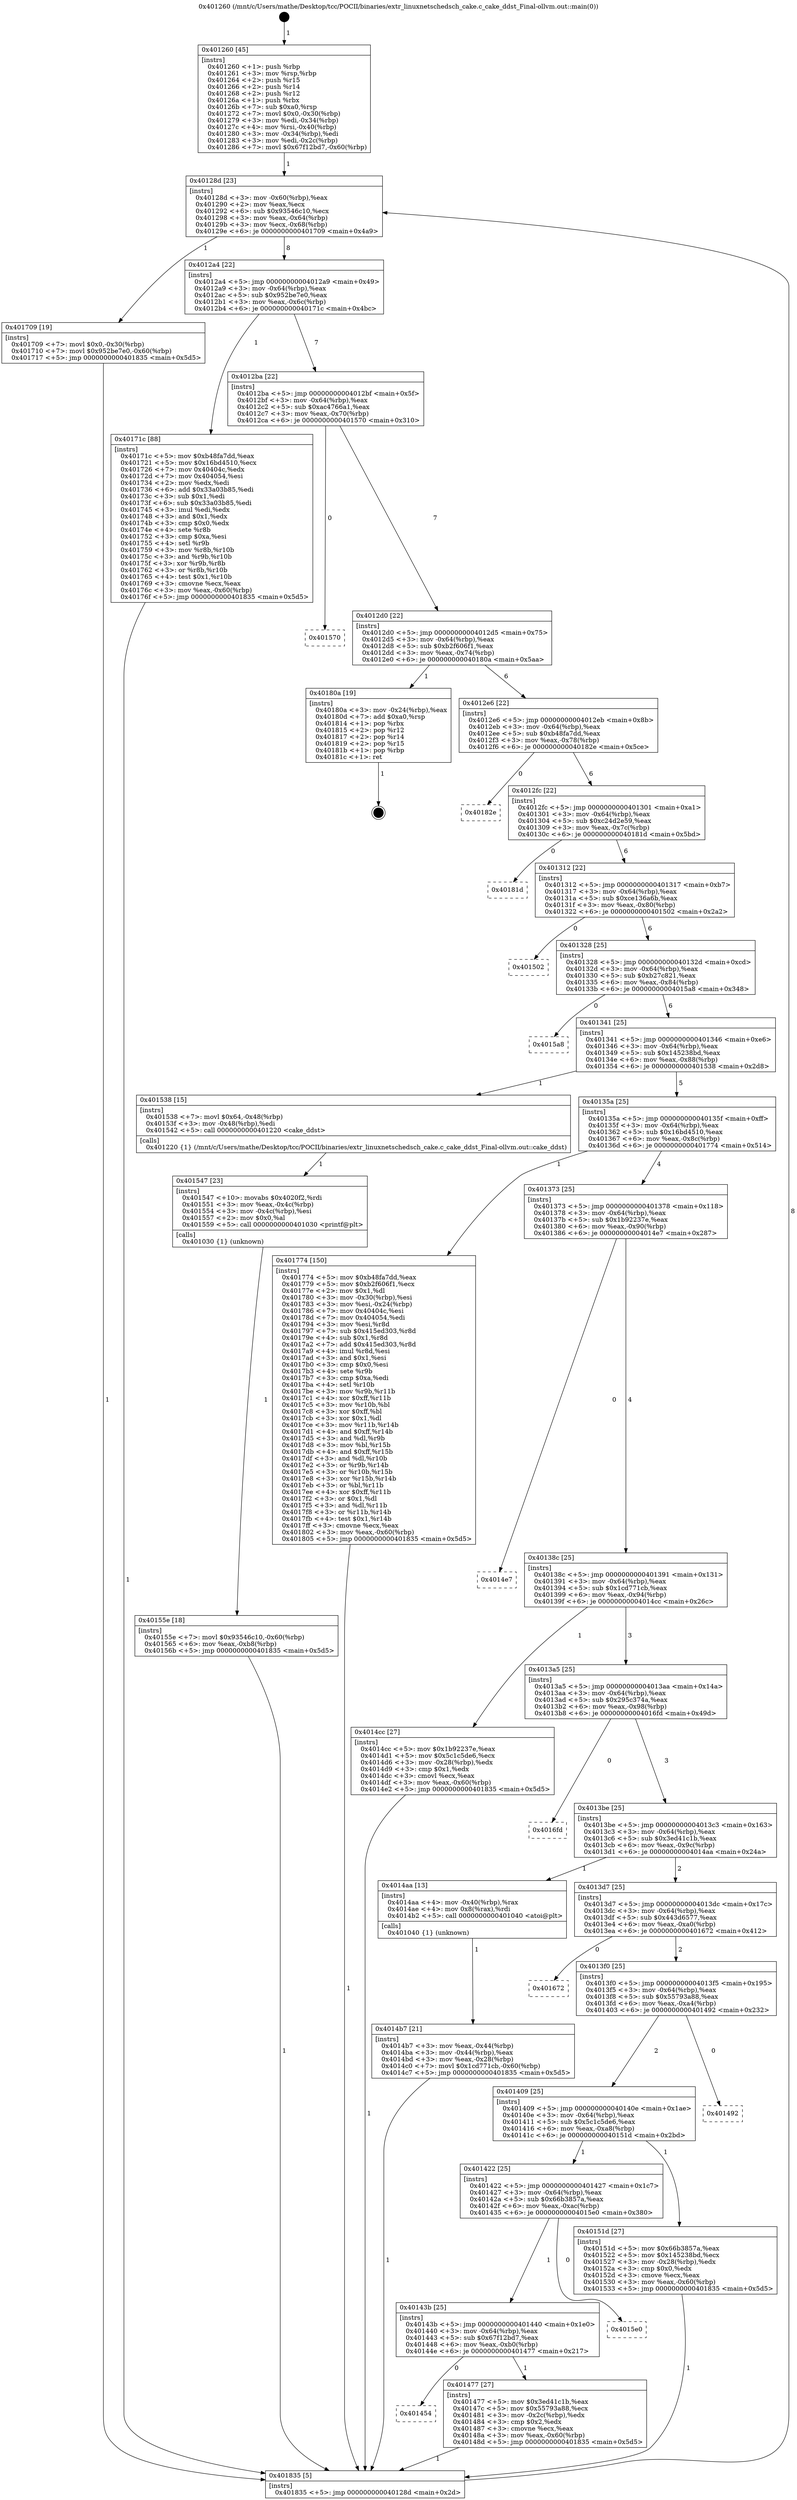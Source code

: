 digraph "0x401260" {
  label = "0x401260 (/mnt/c/Users/mathe/Desktop/tcc/POCII/binaries/extr_linuxnetschedsch_cake.c_cake_ddst_Final-ollvm.out::main(0))"
  labelloc = "t"
  node[shape=record]

  Entry [label="",width=0.3,height=0.3,shape=circle,fillcolor=black,style=filled]
  "0x40128d" [label="{
     0x40128d [23]\l
     | [instrs]\l
     &nbsp;&nbsp;0x40128d \<+3\>: mov -0x60(%rbp),%eax\l
     &nbsp;&nbsp;0x401290 \<+2\>: mov %eax,%ecx\l
     &nbsp;&nbsp;0x401292 \<+6\>: sub $0x93546c10,%ecx\l
     &nbsp;&nbsp;0x401298 \<+3\>: mov %eax,-0x64(%rbp)\l
     &nbsp;&nbsp;0x40129b \<+3\>: mov %ecx,-0x68(%rbp)\l
     &nbsp;&nbsp;0x40129e \<+6\>: je 0000000000401709 \<main+0x4a9\>\l
  }"]
  "0x401709" [label="{
     0x401709 [19]\l
     | [instrs]\l
     &nbsp;&nbsp;0x401709 \<+7\>: movl $0x0,-0x30(%rbp)\l
     &nbsp;&nbsp;0x401710 \<+7\>: movl $0x952be7e0,-0x60(%rbp)\l
     &nbsp;&nbsp;0x401717 \<+5\>: jmp 0000000000401835 \<main+0x5d5\>\l
  }"]
  "0x4012a4" [label="{
     0x4012a4 [22]\l
     | [instrs]\l
     &nbsp;&nbsp;0x4012a4 \<+5\>: jmp 00000000004012a9 \<main+0x49\>\l
     &nbsp;&nbsp;0x4012a9 \<+3\>: mov -0x64(%rbp),%eax\l
     &nbsp;&nbsp;0x4012ac \<+5\>: sub $0x952be7e0,%eax\l
     &nbsp;&nbsp;0x4012b1 \<+3\>: mov %eax,-0x6c(%rbp)\l
     &nbsp;&nbsp;0x4012b4 \<+6\>: je 000000000040171c \<main+0x4bc\>\l
  }"]
  Exit [label="",width=0.3,height=0.3,shape=circle,fillcolor=black,style=filled,peripheries=2]
  "0x40171c" [label="{
     0x40171c [88]\l
     | [instrs]\l
     &nbsp;&nbsp;0x40171c \<+5\>: mov $0xb48fa7dd,%eax\l
     &nbsp;&nbsp;0x401721 \<+5\>: mov $0x16bd4510,%ecx\l
     &nbsp;&nbsp;0x401726 \<+7\>: mov 0x40404c,%edx\l
     &nbsp;&nbsp;0x40172d \<+7\>: mov 0x404054,%esi\l
     &nbsp;&nbsp;0x401734 \<+2\>: mov %edx,%edi\l
     &nbsp;&nbsp;0x401736 \<+6\>: add $0x33a03b85,%edi\l
     &nbsp;&nbsp;0x40173c \<+3\>: sub $0x1,%edi\l
     &nbsp;&nbsp;0x40173f \<+6\>: sub $0x33a03b85,%edi\l
     &nbsp;&nbsp;0x401745 \<+3\>: imul %edi,%edx\l
     &nbsp;&nbsp;0x401748 \<+3\>: and $0x1,%edx\l
     &nbsp;&nbsp;0x40174b \<+3\>: cmp $0x0,%edx\l
     &nbsp;&nbsp;0x40174e \<+4\>: sete %r8b\l
     &nbsp;&nbsp;0x401752 \<+3\>: cmp $0xa,%esi\l
     &nbsp;&nbsp;0x401755 \<+4\>: setl %r9b\l
     &nbsp;&nbsp;0x401759 \<+3\>: mov %r8b,%r10b\l
     &nbsp;&nbsp;0x40175c \<+3\>: and %r9b,%r10b\l
     &nbsp;&nbsp;0x40175f \<+3\>: xor %r9b,%r8b\l
     &nbsp;&nbsp;0x401762 \<+3\>: or %r8b,%r10b\l
     &nbsp;&nbsp;0x401765 \<+4\>: test $0x1,%r10b\l
     &nbsp;&nbsp;0x401769 \<+3\>: cmovne %ecx,%eax\l
     &nbsp;&nbsp;0x40176c \<+3\>: mov %eax,-0x60(%rbp)\l
     &nbsp;&nbsp;0x40176f \<+5\>: jmp 0000000000401835 \<main+0x5d5\>\l
  }"]
  "0x4012ba" [label="{
     0x4012ba [22]\l
     | [instrs]\l
     &nbsp;&nbsp;0x4012ba \<+5\>: jmp 00000000004012bf \<main+0x5f\>\l
     &nbsp;&nbsp;0x4012bf \<+3\>: mov -0x64(%rbp),%eax\l
     &nbsp;&nbsp;0x4012c2 \<+5\>: sub $0xac4766a1,%eax\l
     &nbsp;&nbsp;0x4012c7 \<+3\>: mov %eax,-0x70(%rbp)\l
     &nbsp;&nbsp;0x4012ca \<+6\>: je 0000000000401570 \<main+0x310\>\l
  }"]
  "0x40155e" [label="{
     0x40155e [18]\l
     | [instrs]\l
     &nbsp;&nbsp;0x40155e \<+7\>: movl $0x93546c10,-0x60(%rbp)\l
     &nbsp;&nbsp;0x401565 \<+6\>: mov %eax,-0xb8(%rbp)\l
     &nbsp;&nbsp;0x40156b \<+5\>: jmp 0000000000401835 \<main+0x5d5\>\l
  }"]
  "0x401570" [label="{
     0x401570\l
  }", style=dashed]
  "0x4012d0" [label="{
     0x4012d0 [22]\l
     | [instrs]\l
     &nbsp;&nbsp;0x4012d0 \<+5\>: jmp 00000000004012d5 \<main+0x75\>\l
     &nbsp;&nbsp;0x4012d5 \<+3\>: mov -0x64(%rbp),%eax\l
     &nbsp;&nbsp;0x4012d8 \<+5\>: sub $0xb2f606f1,%eax\l
     &nbsp;&nbsp;0x4012dd \<+3\>: mov %eax,-0x74(%rbp)\l
     &nbsp;&nbsp;0x4012e0 \<+6\>: je 000000000040180a \<main+0x5aa\>\l
  }"]
  "0x401547" [label="{
     0x401547 [23]\l
     | [instrs]\l
     &nbsp;&nbsp;0x401547 \<+10\>: movabs $0x4020f2,%rdi\l
     &nbsp;&nbsp;0x401551 \<+3\>: mov %eax,-0x4c(%rbp)\l
     &nbsp;&nbsp;0x401554 \<+3\>: mov -0x4c(%rbp),%esi\l
     &nbsp;&nbsp;0x401557 \<+2\>: mov $0x0,%al\l
     &nbsp;&nbsp;0x401559 \<+5\>: call 0000000000401030 \<printf@plt\>\l
     | [calls]\l
     &nbsp;&nbsp;0x401030 \{1\} (unknown)\l
  }"]
  "0x40180a" [label="{
     0x40180a [19]\l
     | [instrs]\l
     &nbsp;&nbsp;0x40180a \<+3\>: mov -0x24(%rbp),%eax\l
     &nbsp;&nbsp;0x40180d \<+7\>: add $0xa0,%rsp\l
     &nbsp;&nbsp;0x401814 \<+1\>: pop %rbx\l
     &nbsp;&nbsp;0x401815 \<+2\>: pop %r12\l
     &nbsp;&nbsp;0x401817 \<+2\>: pop %r14\l
     &nbsp;&nbsp;0x401819 \<+2\>: pop %r15\l
     &nbsp;&nbsp;0x40181b \<+1\>: pop %rbp\l
     &nbsp;&nbsp;0x40181c \<+1\>: ret\l
  }"]
  "0x4012e6" [label="{
     0x4012e6 [22]\l
     | [instrs]\l
     &nbsp;&nbsp;0x4012e6 \<+5\>: jmp 00000000004012eb \<main+0x8b\>\l
     &nbsp;&nbsp;0x4012eb \<+3\>: mov -0x64(%rbp),%eax\l
     &nbsp;&nbsp;0x4012ee \<+5\>: sub $0xb48fa7dd,%eax\l
     &nbsp;&nbsp;0x4012f3 \<+3\>: mov %eax,-0x78(%rbp)\l
     &nbsp;&nbsp;0x4012f6 \<+6\>: je 000000000040182e \<main+0x5ce\>\l
  }"]
  "0x4014b7" [label="{
     0x4014b7 [21]\l
     | [instrs]\l
     &nbsp;&nbsp;0x4014b7 \<+3\>: mov %eax,-0x44(%rbp)\l
     &nbsp;&nbsp;0x4014ba \<+3\>: mov -0x44(%rbp),%eax\l
     &nbsp;&nbsp;0x4014bd \<+3\>: mov %eax,-0x28(%rbp)\l
     &nbsp;&nbsp;0x4014c0 \<+7\>: movl $0x1cd771cb,-0x60(%rbp)\l
     &nbsp;&nbsp;0x4014c7 \<+5\>: jmp 0000000000401835 \<main+0x5d5\>\l
  }"]
  "0x40182e" [label="{
     0x40182e\l
  }", style=dashed]
  "0x4012fc" [label="{
     0x4012fc [22]\l
     | [instrs]\l
     &nbsp;&nbsp;0x4012fc \<+5\>: jmp 0000000000401301 \<main+0xa1\>\l
     &nbsp;&nbsp;0x401301 \<+3\>: mov -0x64(%rbp),%eax\l
     &nbsp;&nbsp;0x401304 \<+5\>: sub $0xc24d2e59,%eax\l
     &nbsp;&nbsp;0x401309 \<+3\>: mov %eax,-0x7c(%rbp)\l
     &nbsp;&nbsp;0x40130c \<+6\>: je 000000000040181d \<main+0x5bd\>\l
  }"]
  "0x401260" [label="{
     0x401260 [45]\l
     | [instrs]\l
     &nbsp;&nbsp;0x401260 \<+1\>: push %rbp\l
     &nbsp;&nbsp;0x401261 \<+3\>: mov %rsp,%rbp\l
     &nbsp;&nbsp;0x401264 \<+2\>: push %r15\l
     &nbsp;&nbsp;0x401266 \<+2\>: push %r14\l
     &nbsp;&nbsp;0x401268 \<+2\>: push %r12\l
     &nbsp;&nbsp;0x40126a \<+1\>: push %rbx\l
     &nbsp;&nbsp;0x40126b \<+7\>: sub $0xa0,%rsp\l
     &nbsp;&nbsp;0x401272 \<+7\>: movl $0x0,-0x30(%rbp)\l
     &nbsp;&nbsp;0x401279 \<+3\>: mov %edi,-0x34(%rbp)\l
     &nbsp;&nbsp;0x40127c \<+4\>: mov %rsi,-0x40(%rbp)\l
     &nbsp;&nbsp;0x401280 \<+3\>: mov -0x34(%rbp),%edi\l
     &nbsp;&nbsp;0x401283 \<+3\>: mov %edi,-0x2c(%rbp)\l
     &nbsp;&nbsp;0x401286 \<+7\>: movl $0x67f12bd7,-0x60(%rbp)\l
  }"]
  "0x40181d" [label="{
     0x40181d\l
  }", style=dashed]
  "0x401312" [label="{
     0x401312 [22]\l
     | [instrs]\l
     &nbsp;&nbsp;0x401312 \<+5\>: jmp 0000000000401317 \<main+0xb7\>\l
     &nbsp;&nbsp;0x401317 \<+3\>: mov -0x64(%rbp),%eax\l
     &nbsp;&nbsp;0x40131a \<+5\>: sub $0xce136a6b,%eax\l
     &nbsp;&nbsp;0x40131f \<+3\>: mov %eax,-0x80(%rbp)\l
     &nbsp;&nbsp;0x401322 \<+6\>: je 0000000000401502 \<main+0x2a2\>\l
  }"]
  "0x401835" [label="{
     0x401835 [5]\l
     | [instrs]\l
     &nbsp;&nbsp;0x401835 \<+5\>: jmp 000000000040128d \<main+0x2d\>\l
  }"]
  "0x401502" [label="{
     0x401502\l
  }", style=dashed]
  "0x401328" [label="{
     0x401328 [25]\l
     | [instrs]\l
     &nbsp;&nbsp;0x401328 \<+5\>: jmp 000000000040132d \<main+0xcd\>\l
     &nbsp;&nbsp;0x40132d \<+3\>: mov -0x64(%rbp),%eax\l
     &nbsp;&nbsp;0x401330 \<+5\>: sub $0xb27c821,%eax\l
     &nbsp;&nbsp;0x401335 \<+6\>: mov %eax,-0x84(%rbp)\l
     &nbsp;&nbsp;0x40133b \<+6\>: je 00000000004015a8 \<main+0x348\>\l
  }"]
  "0x401454" [label="{
     0x401454\l
  }", style=dashed]
  "0x4015a8" [label="{
     0x4015a8\l
  }", style=dashed]
  "0x401341" [label="{
     0x401341 [25]\l
     | [instrs]\l
     &nbsp;&nbsp;0x401341 \<+5\>: jmp 0000000000401346 \<main+0xe6\>\l
     &nbsp;&nbsp;0x401346 \<+3\>: mov -0x64(%rbp),%eax\l
     &nbsp;&nbsp;0x401349 \<+5\>: sub $0x145238bd,%eax\l
     &nbsp;&nbsp;0x40134e \<+6\>: mov %eax,-0x88(%rbp)\l
     &nbsp;&nbsp;0x401354 \<+6\>: je 0000000000401538 \<main+0x2d8\>\l
  }"]
  "0x401477" [label="{
     0x401477 [27]\l
     | [instrs]\l
     &nbsp;&nbsp;0x401477 \<+5\>: mov $0x3ed41c1b,%eax\l
     &nbsp;&nbsp;0x40147c \<+5\>: mov $0x55793a88,%ecx\l
     &nbsp;&nbsp;0x401481 \<+3\>: mov -0x2c(%rbp),%edx\l
     &nbsp;&nbsp;0x401484 \<+3\>: cmp $0x2,%edx\l
     &nbsp;&nbsp;0x401487 \<+3\>: cmovne %ecx,%eax\l
     &nbsp;&nbsp;0x40148a \<+3\>: mov %eax,-0x60(%rbp)\l
     &nbsp;&nbsp;0x40148d \<+5\>: jmp 0000000000401835 \<main+0x5d5\>\l
  }"]
  "0x401538" [label="{
     0x401538 [15]\l
     | [instrs]\l
     &nbsp;&nbsp;0x401538 \<+7\>: movl $0x64,-0x48(%rbp)\l
     &nbsp;&nbsp;0x40153f \<+3\>: mov -0x48(%rbp),%edi\l
     &nbsp;&nbsp;0x401542 \<+5\>: call 0000000000401220 \<cake_ddst\>\l
     | [calls]\l
     &nbsp;&nbsp;0x401220 \{1\} (/mnt/c/Users/mathe/Desktop/tcc/POCII/binaries/extr_linuxnetschedsch_cake.c_cake_ddst_Final-ollvm.out::cake_ddst)\l
  }"]
  "0x40135a" [label="{
     0x40135a [25]\l
     | [instrs]\l
     &nbsp;&nbsp;0x40135a \<+5\>: jmp 000000000040135f \<main+0xff\>\l
     &nbsp;&nbsp;0x40135f \<+3\>: mov -0x64(%rbp),%eax\l
     &nbsp;&nbsp;0x401362 \<+5\>: sub $0x16bd4510,%eax\l
     &nbsp;&nbsp;0x401367 \<+6\>: mov %eax,-0x8c(%rbp)\l
     &nbsp;&nbsp;0x40136d \<+6\>: je 0000000000401774 \<main+0x514\>\l
  }"]
  "0x40143b" [label="{
     0x40143b [25]\l
     | [instrs]\l
     &nbsp;&nbsp;0x40143b \<+5\>: jmp 0000000000401440 \<main+0x1e0\>\l
     &nbsp;&nbsp;0x401440 \<+3\>: mov -0x64(%rbp),%eax\l
     &nbsp;&nbsp;0x401443 \<+5\>: sub $0x67f12bd7,%eax\l
     &nbsp;&nbsp;0x401448 \<+6\>: mov %eax,-0xb0(%rbp)\l
     &nbsp;&nbsp;0x40144e \<+6\>: je 0000000000401477 \<main+0x217\>\l
  }"]
  "0x401774" [label="{
     0x401774 [150]\l
     | [instrs]\l
     &nbsp;&nbsp;0x401774 \<+5\>: mov $0xb48fa7dd,%eax\l
     &nbsp;&nbsp;0x401779 \<+5\>: mov $0xb2f606f1,%ecx\l
     &nbsp;&nbsp;0x40177e \<+2\>: mov $0x1,%dl\l
     &nbsp;&nbsp;0x401780 \<+3\>: mov -0x30(%rbp),%esi\l
     &nbsp;&nbsp;0x401783 \<+3\>: mov %esi,-0x24(%rbp)\l
     &nbsp;&nbsp;0x401786 \<+7\>: mov 0x40404c,%esi\l
     &nbsp;&nbsp;0x40178d \<+7\>: mov 0x404054,%edi\l
     &nbsp;&nbsp;0x401794 \<+3\>: mov %esi,%r8d\l
     &nbsp;&nbsp;0x401797 \<+7\>: sub $0x415ed303,%r8d\l
     &nbsp;&nbsp;0x40179e \<+4\>: sub $0x1,%r8d\l
     &nbsp;&nbsp;0x4017a2 \<+7\>: add $0x415ed303,%r8d\l
     &nbsp;&nbsp;0x4017a9 \<+4\>: imul %r8d,%esi\l
     &nbsp;&nbsp;0x4017ad \<+3\>: and $0x1,%esi\l
     &nbsp;&nbsp;0x4017b0 \<+3\>: cmp $0x0,%esi\l
     &nbsp;&nbsp;0x4017b3 \<+4\>: sete %r9b\l
     &nbsp;&nbsp;0x4017b7 \<+3\>: cmp $0xa,%edi\l
     &nbsp;&nbsp;0x4017ba \<+4\>: setl %r10b\l
     &nbsp;&nbsp;0x4017be \<+3\>: mov %r9b,%r11b\l
     &nbsp;&nbsp;0x4017c1 \<+4\>: xor $0xff,%r11b\l
     &nbsp;&nbsp;0x4017c5 \<+3\>: mov %r10b,%bl\l
     &nbsp;&nbsp;0x4017c8 \<+3\>: xor $0xff,%bl\l
     &nbsp;&nbsp;0x4017cb \<+3\>: xor $0x1,%dl\l
     &nbsp;&nbsp;0x4017ce \<+3\>: mov %r11b,%r14b\l
     &nbsp;&nbsp;0x4017d1 \<+4\>: and $0xff,%r14b\l
     &nbsp;&nbsp;0x4017d5 \<+3\>: and %dl,%r9b\l
     &nbsp;&nbsp;0x4017d8 \<+3\>: mov %bl,%r15b\l
     &nbsp;&nbsp;0x4017db \<+4\>: and $0xff,%r15b\l
     &nbsp;&nbsp;0x4017df \<+3\>: and %dl,%r10b\l
     &nbsp;&nbsp;0x4017e2 \<+3\>: or %r9b,%r14b\l
     &nbsp;&nbsp;0x4017e5 \<+3\>: or %r10b,%r15b\l
     &nbsp;&nbsp;0x4017e8 \<+3\>: xor %r15b,%r14b\l
     &nbsp;&nbsp;0x4017eb \<+3\>: or %bl,%r11b\l
     &nbsp;&nbsp;0x4017ee \<+4\>: xor $0xff,%r11b\l
     &nbsp;&nbsp;0x4017f2 \<+3\>: or $0x1,%dl\l
     &nbsp;&nbsp;0x4017f5 \<+3\>: and %dl,%r11b\l
     &nbsp;&nbsp;0x4017f8 \<+3\>: or %r11b,%r14b\l
     &nbsp;&nbsp;0x4017fb \<+4\>: test $0x1,%r14b\l
     &nbsp;&nbsp;0x4017ff \<+3\>: cmovne %ecx,%eax\l
     &nbsp;&nbsp;0x401802 \<+3\>: mov %eax,-0x60(%rbp)\l
     &nbsp;&nbsp;0x401805 \<+5\>: jmp 0000000000401835 \<main+0x5d5\>\l
  }"]
  "0x401373" [label="{
     0x401373 [25]\l
     | [instrs]\l
     &nbsp;&nbsp;0x401373 \<+5\>: jmp 0000000000401378 \<main+0x118\>\l
     &nbsp;&nbsp;0x401378 \<+3\>: mov -0x64(%rbp),%eax\l
     &nbsp;&nbsp;0x40137b \<+5\>: sub $0x1b92237e,%eax\l
     &nbsp;&nbsp;0x401380 \<+6\>: mov %eax,-0x90(%rbp)\l
     &nbsp;&nbsp;0x401386 \<+6\>: je 00000000004014e7 \<main+0x287\>\l
  }"]
  "0x4015e0" [label="{
     0x4015e0\l
  }", style=dashed]
  "0x4014e7" [label="{
     0x4014e7\l
  }", style=dashed]
  "0x40138c" [label="{
     0x40138c [25]\l
     | [instrs]\l
     &nbsp;&nbsp;0x40138c \<+5\>: jmp 0000000000401391 \<main+0x131\>\l
     &nbsp;&nbsp;0x401391 \<+3\>: mov -0x64(%rbp),%eax\l
     &nbsp;&nbsp;0x401394 \<+5\>: sub $0x1cd771cb,%eax\l
     &nbsp;&nbsp;0x401399 \<+6\>: mov %eax,-0x94(%rbp)\l
     &nbsp;&nbsp;0x40139f \<+6\>: je 00000000004014cc \<main+0x26c\>\l
  }"]
  "0x401422" [label="{
     0x401422 [25]\l
     | [instrs]\l
     &nbsp;&nbsp;0x401422 \<+5\>: jmp 0000000000401427 \<main+0x1c7\>\l
     &nbsp;&nbsp;0x401427 \<+3\>: mov -0x64(%rbp),%eax\l
     &nbsp;&nbsp;0x40142a \<+5\>: sub $0x66b3857a,%eax\l
     &nbsp;&nbsp;0x40142f \<+6\>: mov %eax,-0xac(%rbp)\l
     &nbsp;&nbsp;0x401435 \<+6\>: je 00000000004015e0 \<main+0x380\>\l
  }"]
  "0x4014cc" [label="{
     0x4014cc [27]\l
     | [instrs]\l
     &nbsp;&nbsp;0x4014cc \<+5\>: mov $0x1b92237e,%eax\l
     &nbsp;&nbsp;0x4014d1 \<+5\>: mov $0x5c1c5de6,%ecx\l
     &nbsp;&nbsp;0x4014d6 \<+3\>: mov -0x28(%rbp),%edx\l
     &nbsp;&nbsp;0x4014d9 \<+3\>: cmp $0x1,%edx\l
     &nbsp;&nbsp;0x4014dc \<+3\>: cmovl %ecx,%eax\l
     &nbsp;&nbsp;0x4014df \<+3\>: mov %eax,-0x60(%rbp)\l
     &nbsp;&nbsp;0x4014e2 \<+5\>: jmp 0000000000401835 \<main+0x5d5\>\l
  }"]
  "0x4013a5" [label="{
     0x4013a5 [25]\l
     | [instrs]\l
     &nbsp;&nbsp;0x4013a5 \<+5\>: jmp 00000000004013aa \<main+0x14a\>\l
     &nbsp;&nbsp;0x4013aa \<+3\>: mov -0x64(%rbp),%eax\l
     &nbsp;&nbsp;0x4013ad \<+5\>: sub $0x295c374a,%eax\l
     &nbsp;&nbsp;0x4013b2 \<+6\>: mov %eax,-0x98(%rbp)\l
     &nbsp;&nbsp;0x4013b8 \<+6\>: je 00000000004016fd \<main+0x49d\>\l
  }"]
  "0x40151d" [label="{
     0x40151d [27]\l
     | [instrs]\l
     &nbsp;&nbsp;0x40151d \<+5\>: mov $0x66b3857a,%eax\l
     &nbsp;&nbsp;0x401522 \<+5\>: mov $0x145238bd,%ecx\l
     &nbsp;&nbsp;0x401527 \<+3\>: mov -0x28(%rbp),%edx\l
     &nbsp;&nbsp;0x40152a \<+3\>: cmp $0x0,%edx\l
     &nbsp;&nbsp;0x40152d \<+3\>: cmove %ecx,%eax\l
     &nbsp;&nbsp;0x401530 \<+3\>: mov %eax,-0x60(%rbp)\l
     &nbsp;&nbsp;0x401533 \<+5\>: jmp 0000000000401835 \<main+0x5d5\>\l
  }"]
  "0x4016fd" [label="{
     0x4016fd\l
  }", style=dashed]
  "0x4013be" [label="{
     0x4013be [25]\l
     | [instrs]\l
     &nbsp;&nbsp;0x4013be \<+5\>: jmp 00000000004013c3 \<main+0x163\>\l
     &nbsp;&nbsp;0x4013c3 \<+3\>: mov -0x64(%rbp),%eax\l
     &nbsp;&nbsp;0x4013c6 \<+5\>: sub $0x3ed41c1b,%eax\l
     &nbsp;&nbsp;0x4013cb \<+6\>: mov %eax,-0x9c(%rbp)\l
     &nbsp;&nbsp;0x4013d1 \<+6\>: je 00000000004014aa \<main+0x24a\>\l
  }"]
  "0x401409" [label="{
     0x401409 [25]\l
     | [instrs]\l
     &nbsp;&nbsp;0x401409 \<+5\>: jmp 000000000040140e \<main+0x1ae\>\l
     &nbsp;&nbsp;0x40140e \<+3\>: mov -0x64(%rbp),%eax\l
     &nbsp;&nbsp;0x401411 \<+5\>: sub $0x5c1c5de6,%eax\l
     &nbsp;&nbsp;0x401416 \<+6\>: mov %eax,-0xa8(%rbp)\l
     &nbsp;&nbsp;0x40141c \<+6\>: je 000000000040151d \<main+0x2bd\>\l
  }"]
  "0x4014aa" [label="{
     0x4014aa [13]\l
     | [instrs]\l
     &nbsp;&nbsp;0x4014aa \<+4\>: mov -0x40(%rbp),%rax\l
     &nbsp;&nbsp;0x4014ae \<+4\>: mov 0x8(%rax),%rdi\l
     &nbsp;&nbsp;0x4014b2 \<+5\>: call 0000000000401040 \<atoi@plt\>\l
     | [calls]\l
     &nbsp;&nbsp;0x401040 \{1\} (unknown)\l
  }"]
  "0x4013d7" [label="{
     0x4013d7 [25]\l
     | [instrs]\l
     &nbsp;&nbsp;0x4013d7 \<+5\>: jmp 00000000004013dc \<main+0x17c\>\l
     &nbsp;&nbsp;0x4013dc \<+3\>: mov -0x64(%rbp),%eax\l
     &nbsp;&nbsp;0x4013df \<+5\>: sub $0x443d6577,%eax\l
     &nbsp;&nbsp;0x4013e4 \<+6\>: mov %eax,-0xa0(%rbp)\l
     &nbsp;&nbsp;0x4013ea \<+6\>: je 0000000000401672 \<main+0x412\>\l
  }"]
  "0x401492" [label="{
     0x401492\l
  }", style=dashed]
  "0x401672" [label="{
     0x401672\l
  }", style=dashed]
  "0x4013f0" [label="{
     0x4013f0 [25]\l
     | [instrs]\l
     &nbsp;&nbsp;0x4013f0 \<+5\>: jmp 00000000004013f5 \<main+0x195\>\l
     &nbsp;&nbsp;0x4013f5 \<+3\>: mov -0x64(%rbp),%eax\l
     &nbsp;&nbsp;0x4013f8 \<+5\>: sub $0x55793a88,%eax\l
     &nbsp;&nbsp;0x4013fd \<+6\>: mov %eax,-0xa4(%rbp)\l
     &nbsp;&nbsp;0x401403 \<+6\>: je 0000000000401492 \<main+0x232\>\l
  }"]
  Entry -> "0x401260" [label=" 1"]
  "0x40128d" -> "0x401709" [label=" 1"]
  "0x40128d" -> "0x4012a4" [label=" 8"]
  "0x40180a" -> Exit [label=" 1"]
  "0x4012a4" -> "0x40171c" [label=" 1"]
  "0x4012a4" -> "0x4012ba" [label=" 7"]
  "0x401774" -> "0x401835" [label=" 1"]
  "0x4012ba" -> "0x401570" [label=" 0"]
  "0x4012ba" -> "0x4012d0" [label=" 7"]
  "0x40171c" -> "0x401835" [label=" 1"]
  "0x4012d0" -> "0x40180a" [label=" 1"]
  "0x4012d0" -> "0x4012e6" [label=" 6"]
  "0x401709" -> "0x401835" [label=" 1"]
  "0x4012e6" -> "0x40182e" [label=" 0"]
  "0x4012e6" -> "0x4012fc" [label=" 6"]
  "0x40155e" -> "0x401835" [label=" 1"]
  "0x4012fc" -> "0x40181d" [label=" 0"]
  "0x4012fc" -> "0x401312" [label=" 6"]
  "0x401547" -> "0x40155e" [label=" 1"]
  "0x401312" -> "0x401502" [label=" 0"]
  "0x401312" -> "0x401328" [label=" 6"]
  "0x401538" -> "0x401547" [label=" 1"]
  "0x401328" -> "0x4015a8" [label=" 0"]
  "0x401328" -> "0x401341" [label=" 6"]
  "0x40151d" -> "0x401835" [label=" 1"]
  "0x401341" -> "0x401538" [label=" 1"]
  "0x401341" -> "0x40135a" [label=" 5"]
  "0x4014cc" -> "0x401835" [label=" 1"]
  "0x40135a" -> "0x401774" [label=" 1"]
  "0x40135a" -> "0x401373" [label=" 4"]
  "0x4014aa" -> "0x4014b7" [label=" 1"]
  "0x401373" -> "0x4014e7" [label=" 0"]
  "0x401373" -> "0x40138c" [label=" 4"]
  "0x401835" -> "0x40128d" [label=" 8"]
  "0x40138c" -> "0x4014cc" [label=" 1"]
  "0x40138c" -> "0x4013a5" [label=" 3"]
  "0x401477" -> "0x401835" [label=" 1"]
  "0x4013a5" -> "0x4016fd" [label=" 0"]
  "0x4013a5" -> "0x4013be" [label=" 3"]
  "0x40143b" -> "0x401454" [label=" 0"]
  "0x4013be" -> "0x4014aa" [label=" 1"]
  "0x4013be" -> "0x4013d7" [label=" 2"]
  "0x4014b7" -> "0x401835" [label=" 1"]
  "0x4013d7" -> "0x401672" [label=" 0"]
  "0x4013d7" -> "0x4013f0" [label=" 2"]
  "0x401422" -> "0x40143b" [label=" 1"]
  "0x4013f0" -> "0x401492" [label=" 0"]
  "0x4013f0" -> "0x401409" [label=" 2"]
  "0x40143b" -> "0x401477" [label=" 1"]
  "0x401409" -> "0x40151d" [label=" 1"]
  "0x401409" -> "0x401422" [label=" 1"]
  "0x401260" -> "0x40128d" [label=" 1"]
  "0x401422" -> "0x4015e0" [label=" 0"]
}

